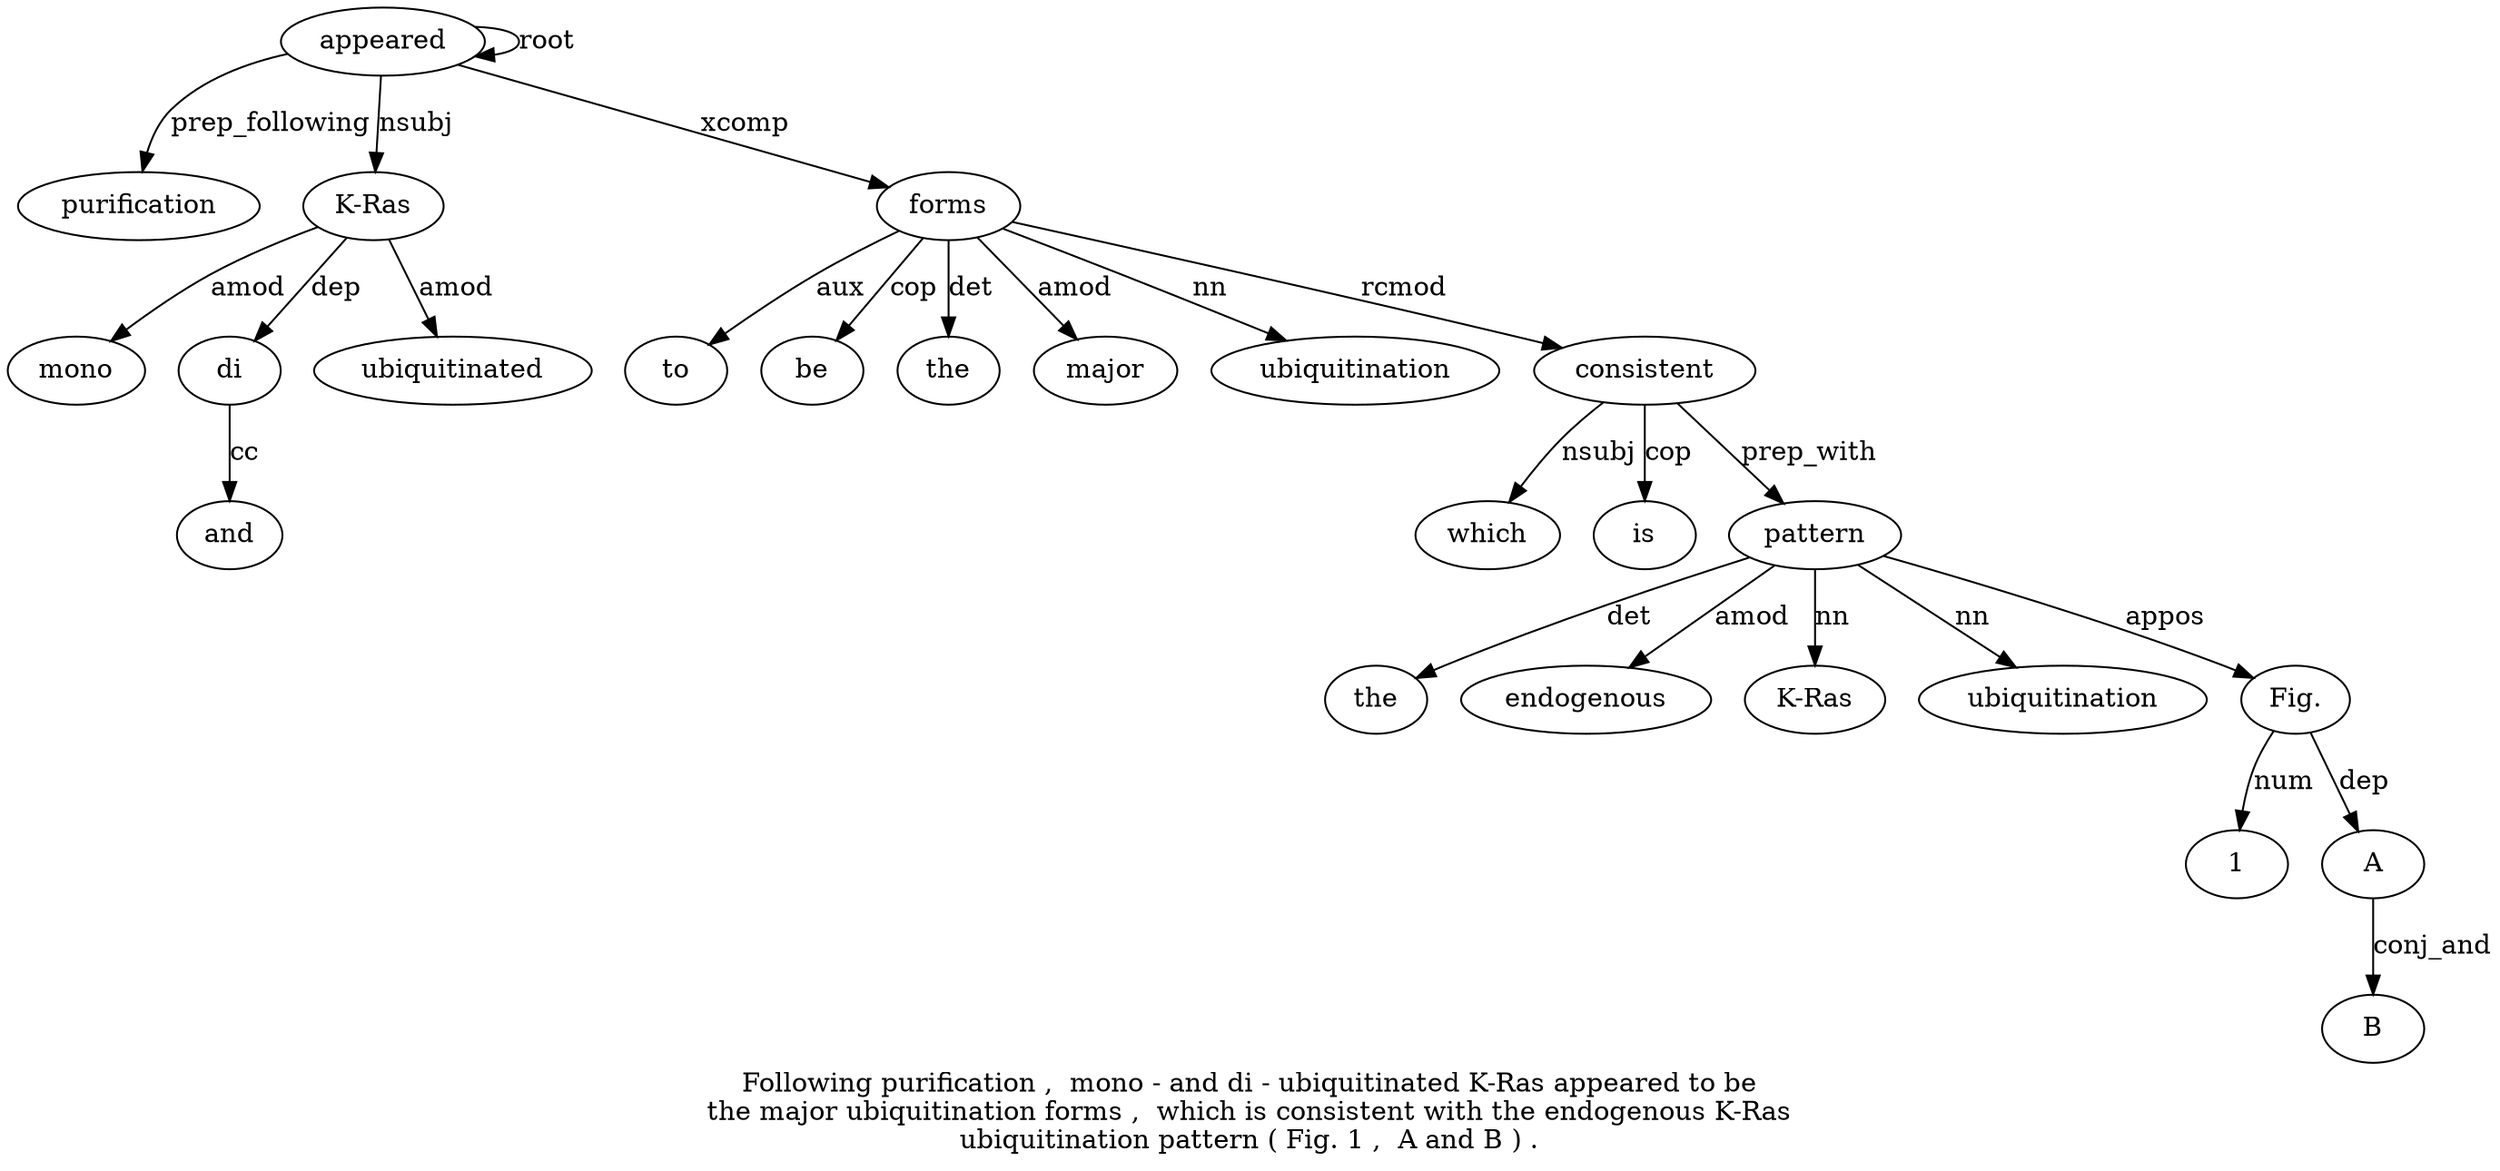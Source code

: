 digraph "Following purification ,  mono - and di - ubiquitinated K-Ras appeared to be the major ubiquitination forms ,  which is consistent with the endogenous K-Ras ubiquitination pattern ( Fig. 1 ,  A and B ) ." {
label="Following purification ,  mono - and di - ubiquitinated K-Ras appeared to be
the major ubiquitination forms ,  which is consistent with the endogenous K-Ras
ubiquitination pattern ( Fig. 1 ,  A and B ) .";
appeared11 [style=filled, fillcolor=white, label=appeared];
purification2 [style=filled, fillcolor=white, label=purification];
appeared11 -> purification2  [label=prep_following];
"K-Ras10" [style=filled, fillcolor=white, label="K-Ras"];
mono4 [style=filled, fillcolor=white, label=mono];
"K-Ras10" -> mono4  [label=amod];
di7 [style=filled, fillcolor=white, label=di];
and6 [style=filled, fillcolor=white, label=and];
di7 -> and6  [label=cc];
"K-Ras10" -> di7  [label=dep];
ubiquitinated9 [style=filled, fillcolor=white, label=ubiquitinated];
"K-Ras10" -> ubiquitinated9  [label=amod];
appeared11 -> "K-Ras10"  [label=nsubj];
appeared11 -> appeared11  [label=root];
forms17 [style=filled, fillcolor=white, label=forms];
to12 [style=filled, fillcolor=white, label=to];
forms17 -> to12  [label=aux];
be13 [style=filled, fillcolor=white, label=be];
forms17 -> be13  [label=cop];
the14 [style=filled, fillcolor=white, label=the];
forms17 -> the14  [label=det];
major15 [style=filled, fillcolor=white, label=major];
forms17 -> major15  [label=amod];
ubiquitination16 [style=filled, fillcolor=white, label=ubiquitination];
forms17 -> ubiquitination16  [label=nn];
appeared11 -> forms17  [label=xcomp];
consistent21 [style=filled, fillcolor=white, label=consistent];
which19 [style=filled, fillcolor=white, label=which];
consistent21 -> which19  [label=nsubj];
is20 [style=filled, fillcolor=white, label=is];
consistent21 -> is20  [label=cop];
forms17 -> consistent21  [label=rcmod];
pattern27 [style=filled, fillcolor=white, label=pattern];
the23 [style=filled, fillcolor=white, label=the];
pattern27 -> the23  [label=det];
endogenous24 [style=filled, fillcolor=white, label=endogenous];
pattern27 -> endogenous24  [label=amod];
"K-Ras25" [style=filled, fillcolor=white, label="K-Ras"];
pattern27 -> "K-Ras25"  [label=nn];
ubiquitination26 [style=filled, fillcolor=white, label=ubiquitination];
pattern27 -> ubiquitination26  [label=nn];
consistent21 -> pattern27  [label=prep_with];
"Fig.29" [style=filled, fillcolor=white, label="Fig."];
pattern27 -> "Fig.29"  [label=appos];
130 [style=filled, fillcolor=white, label=1];
"Fig.29" -> 130  [label=num];
A32 [style=filled, fillcolor=white, label=A];
"Fig.29" -> A32  [label=dep];
B34 [style=filled, fillcolor=white, label=B];
A32 -> B34  [label=conj_and];
}
